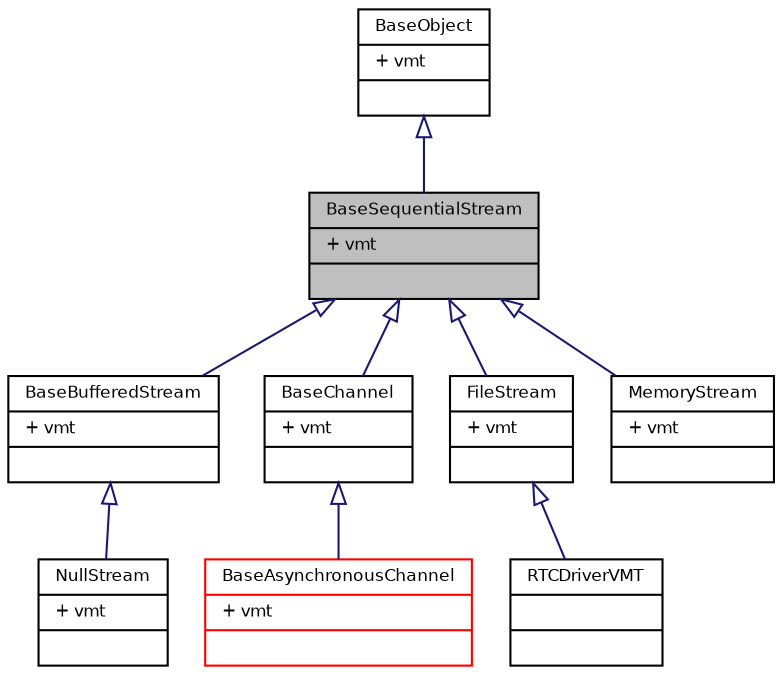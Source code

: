 digraph "BaseSequentialStream"
{
  bgcolor="transparent";
  edge [fontname="Helvetica",fontsize="8",labelfontname="Helvetica",labelfontsize="8"];
  node [fontname="Helvetica",fontsize="8",shape=record];
  Node0 [label="{BaseSequentialStream\n|+ vmt\l|}",height=0.2,width=0.4,color="black", fillcolor="grey75", style="filled", fontcolor="black"];
  Node1 -> Node0 [dir="back",color="midnightblue",fontsize="8",style="solid",arrowtail="onormal",fontname="Helvetica"];
  Node1 [label="{BaseObject\n|+ vmt\l|}",height=0.2,width=0.4,color="black",URL="$struct_base_object.html",tooltip="Base object class. "];
  Node0 -> Node2 [dir="back",color="midnightblue",fontsize="8",style="solid",arrowtail="onormal",fontname="Helvetica"];
  Node2 [label="{BaseBufferedStream\n|+ vmt\l|}",height=0.2,width=0.4,color="black",URL="$struct_base_buffered_stream.html",tooltip="Buffered stream class. "];
  Node2 -> Node3 [dir="back",color="midnightblue",fontsize="8",style="solid",arrowtail="onormal",fontname="Helvetica"];
  Node3 [label="{NullStream\n|+ vmt\l|}",height=0.2,width=0.4,color="black",URL="$struct_null_stream.html",tooltip="Null stream object. "];
  Node0 -> Node4 [dir="back",color="midnightblue",fontsize="8",style="solid",arrowtail="onormal",fontname="Helvetica"];
  Node4 [label="{BaseChannel\n|+ vmt\l|}",height=0.2,width=0.4,color="black",URL="$struct_base_channel.html",tooltip="Base channel class. "];
  Node4 -> Node5 [dir="back",color="midnightblue",fontsize="8",style="solid",arrowtail="onormal",fontname="Helvetica"];
  Node5 [label="{BaseAsynchronousChannel\n|+ vmt\l|}",height=0.2,width=0.4,color="red",URL="$struct_base_asynchronous_channel.html",tooltip="Base asynchronous channel class. "];
  Node0 -> Node8 [dir="back",color="midnightblue",fontsize="8",style="solid",arrowtail="onormal",fontname="Helvetica"];
  Node8 [label="{FileStream\n|+ vmt\l|}",height=0.2,width=0.4,color="black",URL="$struct_file_stream.html",tooltip="Base file stream class. "];
  Node8 -> Node9 [dir="back",color="midnightblue",fontsize="8",style="solid",arrowtail="onormal",fontname="Helvetica"];
  Node9 [label="{RTCDriverVMT\n||}",height=0.2,width=0.4,color="black",URL="$struct_r_t_c_driver_v_m_t.html",tooltip="RTCDriver virtual methods table. "];
  Node0 -> Node10 [dir="back",color="midnightblue",fontsize="8",style="solid",arrowtail="onormal",fontname="Helvetica"];
  Node10 [label="{MemoryStream\n|+ vmt\l|}",height=0.2,width=0.4,color="black",URL="$struct_memory_stream.html",tooltip="Memory stream object. "];
}
